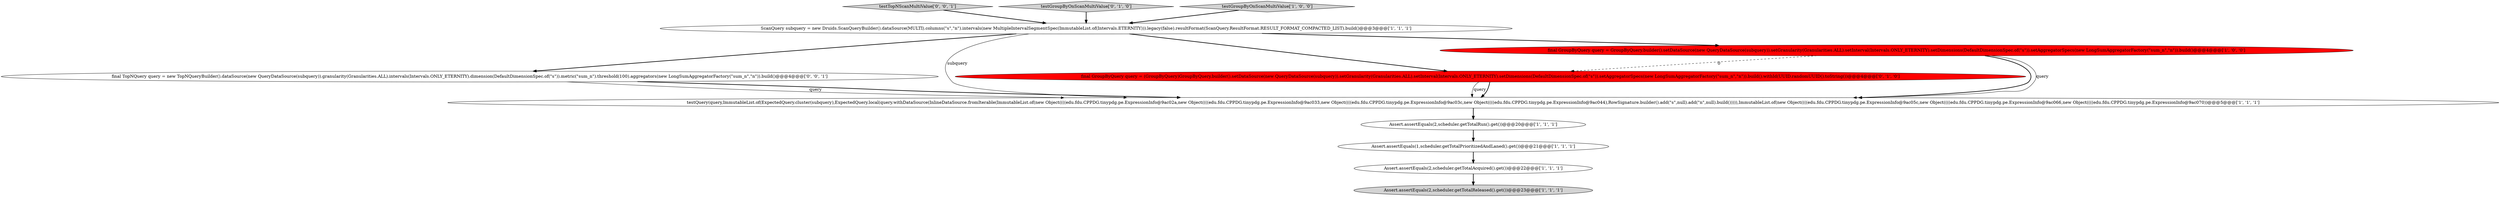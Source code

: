 digraph {
6 [style = filled, label = "Assert.assertEquals(2,scheduler.getTotalRun().get())@@@20@@@['1', '1', '1']", fillcolor = white, shape = ellipse image = "AAA0AAABBB1BBB"];
7 [style = filled, label = "Assert.assertEquals(2,scheduler.getTotalAcquired().get())@@@22@@@['1', '1', '1']", fillcolor = white, shape = ellipse image = "AAA0AAABBB1BBB"];
10 [style = filled, label = "testTopNScanMultiValue['0', '0', '1']", fillcolor = lightgray, shape = diamond image = "AAA0AAABBB3BBB"];
11 [style = filled, label = "final TopNQuery query = new TopNQueryBuilder().dataSource(new QueryDataSource(subquery)).granularity(Granularities.ALL).intervals(Intervals.ONLY_ETERNITY).dimension(DefaultDimensionSpec.of(\"s\")).metric(\"sum_n\").threshold(100).aggregators(new LongSumAggregatorFactory(\"sum_n\",\"n\")).build()@@@4@@@['0', '0', '1']", fillcolor = white, shape = ellipse image = "AAA0AAABBB3BBB"];
8 [style = filled, label = "testGroupByOnScanMultiValue['0', '1', '0']", fillcolor = lightgray, shape = diamond image = "AAA0AAABBB2BBB"];
1 [style = filled, label = "testQuery(query,ImmutableList.of(ExpectedQuery.cluster(subquery),ExpectedQuery.local(query.withDataSource(InlineDataSource.fromIterable(ImmutableList.of(new Object((((edu.fdu.CPPDG.tinypdg.pe.ExpressionInfo@9ac02a,new Object((((edu.fdu.CPPDG.tinypdg.pe.ExpressionInfo@9ac033,new Object((((edu.fdu.CPPDG.tinypdg.pe.ExpressionInfo@9ac03c,new Object((((edu.fdu.CPPDG.tinypdg.pe.ExpressionInfo@9ac044),RowSignature.builder().add(\"s\",null).add(\"n\",null).build())))),ImmutableList.of(new Object((((edu.fdu.CPPDG.tinypdg.pe.ExpressionInfo@9ac05c,new Object((((edu.fdu.CPPDG.tinypdg.pe.ExpressionInfo@9ac066,new Object((((edu.fdu.CPPDG.tinypdg.pe.ExpressionInfo@9ac070))@@@5@@@['1', '1', '1']", fillcolor = white, shape = ellipse image = "AAA0AAABBB1BBB"];
0 [style = filled, label = "ScanQuery subquery = new Druids.ScanQueryBuilder().dataSource(MULTI).columns(\"s\",\"n\").intervals(new MultipleIntervalSegmentSpec(ImmutableList.of(Intervals.ETERNITY))).legacy(false).resultFormat(ScanQuery.ResultFormat.RESULT_FORMAT_COMPACTED_LIST).build()@@@3@@@['1', '1', '1']", fillcolor = white, shape = ellipse image = "AAA0AAABBB1BBB"];
9 [style = filled, label = "final GroupByQuery query = (GroupByQuery)GroupByQuery.builder().setDataSource(new QueryDataSource(subquery)).setGranularity(Granularities.ALL).setInterval(Intervals.ONLY_ETERNITY).setDimensions(DefaultDimensionSpec.of(\"s\")).setAggregatorSpecs(new LongSumAggregatorFactory(\"sum_n\",\"n\")).build().withId(UUID.randomUUID().toString())@@@4@@@['0', '1', '0']", fillcolor = red, shape = ellipse image = "AAA1AAABBB2BBB"];
2 [style = filled, label = "Assert.assertEquals(2,scheduler.getTotalReleased().get())@@@23@@@['1', '1', '1']", fillcolor = lightgray, shape = ellipse image = "AAA0AAABBB1BBB"];
5 [style = filled, label = "Assert.assertEquals(1,scheduler.getTotalPrioritizedAndLaned().get())@@@21@@@['1', '1', '1']", fillcolor = white, shape = ellipse image = "AAA0AAABBB1BBB"];
4 [style = filled, label = "testGroupByOnScanMultiValue['1', '0', '0']", fillcolor = lightgray, shape = diamond image = "AAA0AAABBB1BBB"];
3 [style = filled, label = "final GroupByQuery query = GroupByQuery.builder().setDataSource(new QueryDataSource(subquery)).setGranularity(Granularities.ALL).setInterval(Intervals.ONLY_ETERNITY).setDimensions(DefaultDimensionSpec.of(\"s\")).setAggregatorSpecs(new LongSumAggregatorFactory(\"sum_n\",\"n\")).build()@@@4@@@['1', '0', '0']", fillcolor = red, shape = ellipse image = "AAA1AAABBB1BBB"];
8->0 [style = bold, label=""];
0->3 [style = bold, label=""];
5->7 [style = bold, label=""];
0->11 [style = bold, label=""];
6->5 [style = bold, label=""];
11->1 [style = solid, label="query"];
0->9 [style = bold, label=""];
1->6 [style = bold, label=""];
9->1 [style = solid, label="query"];
9->1 [style = bold, label=""];
3->1 [style = bold, label=""];
0->1 [style = solid, label="subquery"];
3->9 [style = dashed, label="0"];
11->1 [style = bold, label=""];
7->2 [style = bold, label=""];
10->0 [style = bold, label=""];
4->0 [style = bold, label=""];
3->1 [style = solid, label="query"];
}
